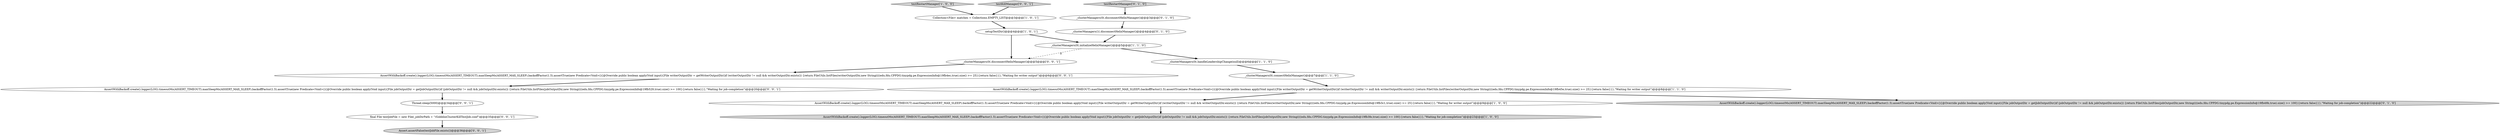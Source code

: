 digraph {
5 [style = filled, label = "AssertWithBackoff.create().logger(LOG).timeoutMs(ASSERT_TIMEOUT).maxSleepMs(ASSERT_MAX_SLEEP).backoffFactor(1.5).assertTrue(new Predicate<Void>(){@Override public boolean apply(Void input){File writerOutputDir = getWriterOutputDir()if (writerOutputDir != null && writerOutputDir.exists()) {return FileUtils.listFiles(writerOutputDir,new String((((edu.fdu.CPPDG.tinypdg.pe.ExpressionInfo@19fb3c1,true).size() >= 25}{return false}}},\"Waiting for writer output\")@@@9@@@['1', '0', '0']", fillcolor = white, shape = ellipse image = "AAA0AAABBB1BBB"];
16 [style = filled, label = "AssertWithBackoff.create().logger(LOG).timeoutMs(ASSERT_TIMEOUT).maxSleepMs(ASSERT_MAX_SLEEP).backoffFactor(1.5).assertTrue(new Predicate<Void>(){@Override public boolean apply(Void input){File writerOutputDir = getWriterOutputDir()if (writerOutputDir != null && writerOutputDir.exists()) {return FileUtils.listFiles(writerOutputDir,new String((((edu.fdu.CPPDG.tinypdg.pe.ExpressionInfo@19fb4ec,true).size() >= 25}{return false}}},\"Waiting for writer output\")@@@6@@@['0', '0', '1']", fillcolor = white, shape = ellipse image = "AAA0AAABBB3BBB"];
15 [style = filled, label = "Assert.assertFalse(testJobFile.exists())@@@36@@@['0', '0', '1']", fillcolor = lightgray, shape = ellipse image = "AAA0AAABBB3BBB"];
11 [style = filled, label = "testRestartManager['0', '1', '0']", fillcolor = lightgray, shape = diamond image = "AAA0AAABBB2BBB"];
8 [style = filled, label = "testRestartManager['1', '0', '0']", fillcolor = lightgray, shape = diamond image = "AAA0AAABBB1BBB"];
12 [style = filled, label = "_clusterManagers(1(.disconnectHelixManager()@@@4@@@['0', '1', '0']", fillcolor = white, shape = ellipse image = "AAA0AAABBB2BBB"];
14 [style = filled, label = "_clusterManagers(0(.disconnectHelixManager()@@@5@@@['0', '0', '1']", fillcolor = white, shape = ellipse image = "AAA0AAABBB3BBB"];
2 [style = filled, label = "Collection<File> matches = Collections.EMPTY_LIST@@@3@@@['1', '0', '1']", fillcolor = white, shape = ellipse image = "AAA0AAABBB1BBB"];
6 [style = filled, label = "AssertWithBackoff.create().logger(LOG).timeoutMs(ASSERT_TIMEOUT).maxSleepMs(ASSERT_MAX_SLEEP).backoffFactor(1.5).assertTrue(new Predicate<Void>(){@Override public boolean apply(Void input){File jobOutputDir = getJobOutputDir()if (jobOutputDir != null && jobOutputDir.exists()) {return FileUtils.listFiles(jobOutputDir,new String((((edu.fdu.CPPDG.tinypdg.pe.ExpressionInfo@19fb3fe,true).size() >= 100}{return false}}},\"Waiting for job-completion\")@@@23@@@['1', '0', '0']", fillcolor = lightgray, shape = ellipse image = "AAA0AAABBB1BBB"];
4 [style = filled, label = "AssertWithBackoff.create().logger(LOG).timeoutMs(ASSERT_TIMEOUT).maxSleepMs(ASSERT_MAX_SLEEP).backoffFactor(1.5).assertTrue(new Predicate<Void>(){@Override public boolean apply(Void input){File writerOutputDir = getWriterOutputDir()if (writerOutputDir != null && writerOutputDir.exists()) {return FileUtils.listFiles(writerOutputDir,new String((((edu.fdu.CPPDG.tinypdg.pe.ExpressionInfo@19fb45e,true).size() >= 25}{return false}}},\"Waiting for writer output\")@@@8@@@['1', '1', '0']", fillcolor = white, shape = ellipse image = "AAA0AAABBB1BBB"];
17 [style = filled, label = "testKillManager['0', '0', '1']", fillcolor = lightgray, shape = diamond image = "AAA0AAABBB3BBB"];
1 [style = filled, label = "_clusterManagers(0(.handleLeadershipChange(null)@@@6@@@['1', '1', '0']", fillcolor = white, shape = ellipse image = "AAA0AAABBB1BBB"];
19 [style = filled, label = "Thread.sleep(5000)@@@34@@@['0', '0', '1']", fillcolor = white, shape = ellipse image = "AAA0AAABBB3BBB"];
18 [style = filled, label = "AssertWithBackoff.create().logger(LOG).timeoutMs(ASSERT_TIMEOUT).maxSleepMs(ASSERT_MAX_SLEEP).backoffFactor(1.5).assertTrue(new Predicate<Void>(){@Override public boolean apply(Void input){File jobOutputDir = getJobOutputDir()if (jobOutputDir != null && jobOutputDir.exists()) {return FileUtils.listFiles(jobOutputDir,new String((((edu.fdu.CPPDG.tinypdg.pe.ExpressionInfo@19fb529,true).size() >= 100}{return false}}},\"Waiting for job-completion\")@@@20@@@['0', '0', '1']", fillcolor = white, shape = ellipse image = "AAA0AAABBB3BBB"];
9 [style = filled, label = "AssertWithBackoff.create().logger(LOG).timeoutMs(ASSERT_TIMEOUT).maxSleepMs(ASSERT_MAX_SLEEP).backoffFactor(1.5).assertTrue(new Predicate<Void>(){@Override public boolean apply(Void input){File jobOutputDir = getJobOutputDir()if (jobOutputDir != null && jobOutputDir.exists()) {return FileUtils.listFiles(jobOutputDir,new String((((edu.fdu.CPPDG.tinypdg.pe.ExpressionInfo@19fb49b,true).size() >= 100}{return false}}},\"Waiting for job-completion\")@@@22@@@['0', '1', '0']", fillcolor = lightgray, shape = ellipse image = "AAA0AAABBB2BBB"];
0 [style = filled, label = "setupTestDir()@@@4@@@['1', '0', '1']", fillcolor = white, shape = ellipse image = "AAA0AAABBB1BBB"];
7 [style = filled, label = "_clusterManagers(0(.connectHelixManager()@@@7@@@['1', '1', '0']", fillcolor = white, shape = ellipse image = "AAA0AAABBB1BBB"];
10 [style = filled, label = "_clusterManagers(0(.disconnectHelixManager()@@@3@@@['0', '1', '0']", fillcolor = white, shape = ellipse image = "AAA0AAABBB2BBB"];
13 [style = filled, label = "final File testJobFile = new File(_jobDirPath + \"/GobblinClusterKillTestJob.conf\")@@@35@@@['0', '0', '1']", fillcolor = white, shape = ellipse image = "AAA0AAABBB3BBB"];
3 [style = filled, label = "_clusterManagers(0(.initializeHelixManager()@@@5@@@['1', '1', '0']", fillcolor = white, shape = ellipse image = "AAA0AAABBB1BBB"];
17->2 [style = bold, label=""];
4->5 [style = bold, label=""];
2->0 [style = bold, label=""];
8->2 [style = bold, label=""];
11->10 [style = bold, label=""];
13->15 [style = bold, label=""];
1->7 [style = bold, label=""];
3->14 [style = dashed, label="0"];
0->14 [style = bold, label=""];
0->3 [style = bold, label=""];
7->4 [style = bold, label=""];
12->3 [style = bold, label=""];
14->16 [style = bold, label=""];
4->9 [style = bold, label=""];
18->19 [style = bold, label=""];
19->13 [style = bold, label=""];
5->6 [style = bold, label=""];
3->1 [style = bold, label=""];
16->18 [style = bold, label=""];
10->12 [style = bold, label=""];
}
